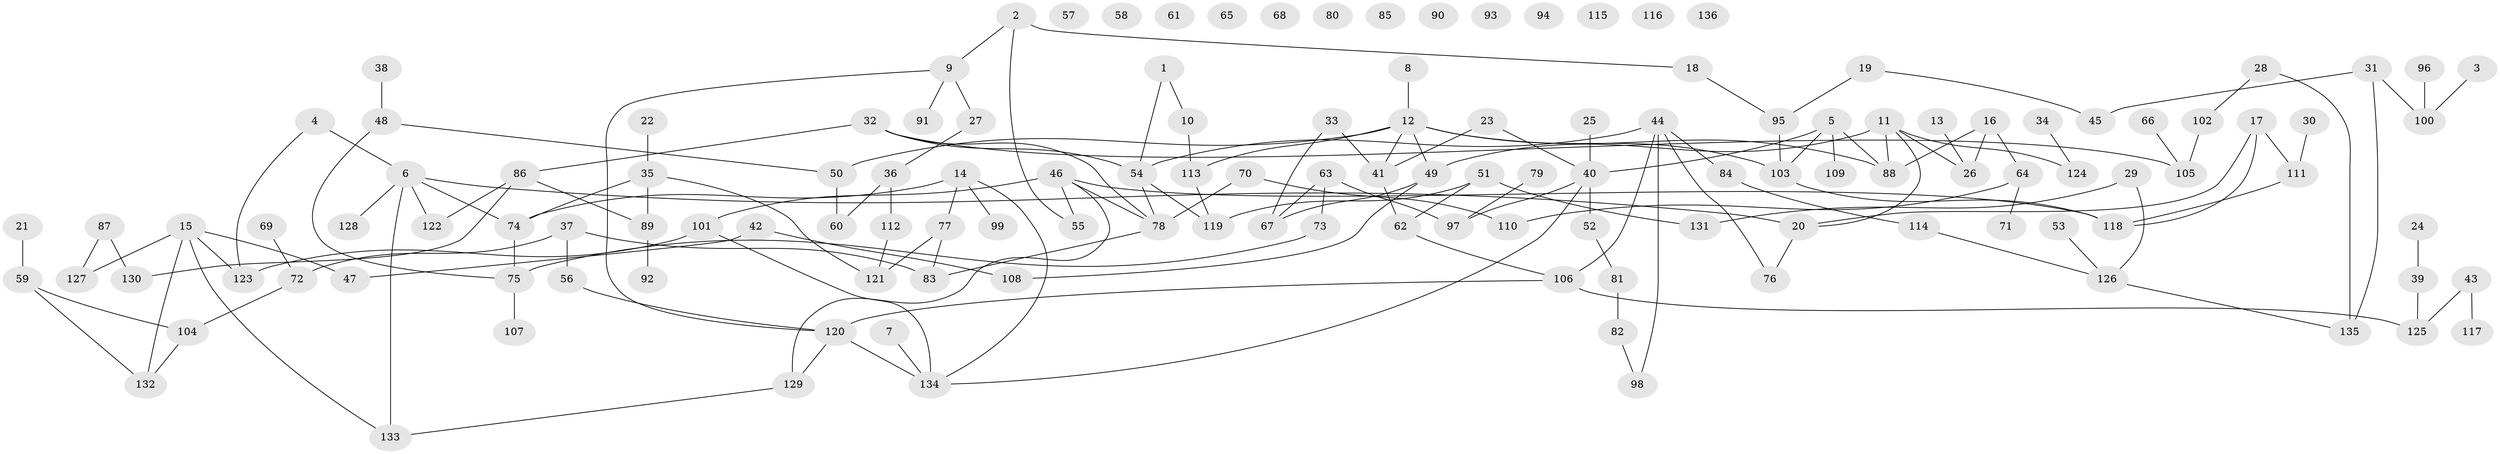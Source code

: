 // coarse degree distribution, {3: 0.16666666666666666, 5: 0.11904761904761904, 7: 0.047619047619047616, 2: 0.30952380952380953, 4: 0.07142857142857142, 8: 0.023809523809523808, 6: 0.09523809523809523, 1: 0.11904761904761904, 9: 0.023809523809523808, 10: 0.023809523809523808}
// Generated by graph-tools (version 1.1) at 2025/48/03/04/25 22:48:06]
// undirected, 136 vertices, 163 edges
graph export_dot {
  node [color=gray90,style=filled];
  1;
  2;
  3;
  4;
  5;
  6;
  7;
  8;
  9;
  10;
  11;
  12;
  13;
  14;
  15;
  16;
  17;
  18;
  19;
  20;
  21;
  22;
  23;
  24;
  25;
  26;
  27;
  28;
  29;
  30;
  31;
  32;
  33;
  34;
  35;
  36;
  37;
  38;
  39;
  40;
  41;
  42;
  43;
  44;
  45;
  46;
  47;
  48;
  49;
  50;
  51;
  52;
  53;
  54;
  55;
  56;
  57;
  58;
  59;
  60;
  61;
  62;
  63;
  64;
  65;
  66;
  67;
  68;
  69;
  70;
  71;
  72;
  73;
  74;
  75;
  76;
  77;
  78;
  79;
  80;
  81;
  82;
  83;
  84;
  85;
  86;
  87;
  88;
  89;
  90;
  91;
  92;
  93;
  94;
  95;
  96;
  97;
  98;
  99;
  100;
  101;
  102;
  103;
  104;
  105;
  106;
  107;
  108;
  109;
  110;
  111;
  112;
  113;
  114;
  115;
  116;
  117;
  118;
  119;
  120;
  121;
  122;
  123;
  124;
  125;
  126;
  127;
  128;
  129;
  130;
  131;
  132;
  133;
  134;
  135;
  136;
  1 -- 10;
  1 -- 54;
  2 -- 9;
  2 -- 18;
  2 -- 55;
  3 -- 100;
  4 -- 6;
  4 -- 123;
  5 -- 40;
  5 -- 88;
  5 -- 103;
  5 -- 109;
  6 -- 20;
  6 -- 74;
  6 -- 122;
  6 -- 128;
  6 -- 133;
  7 -- 134;
  8 -- 12;
  9 -- 27;
  9 -- 91;
  9 -- 120;
  10 -- 113;
  11 -- 20;
  11 -- 26;
  11 -- 49;
  11 -- 88;
  11 -- 124;
  12 -- 41;
  12 -- 49;
  12 -- 50;
  12 -- 88;
  12 -- 103;
  12 -- 113;
  13 -- 26;
  14 -- 74;
  14 -- 77;
  14 -- 99;
  14 -- 134;
  15 -- 47;
  15 -- 123;
  15 -- 127;
  15 -- 132;
  15 -- 133;
  16 -- 26;
  16 -- 64;
  16 -- 88;
  17 -- 20;
  17 -- 111;
  17 -- 118;
  18 -- 95;
  19 -- 45;
  19 -- 95;
  20 -- 76;
  21 -- 59;
  22 -- 35;
  23 -- 40;
  23 -- 41;
  24 -- 39;
  25 -- 40;
  27 -- 36;
  28 -- 102;
  28 -- 135;
  29 -- 126;
  29 -- 131;
  30 -- 111;
  31 -- 45;
  31 -- 100;
  31 -- 135;
  32 -- 54;
  32 -- 78;
  32 -- 86;
  32 -- 105;
  33 -- 41;
  33 -- 67;
  34 -- 124;
  35 -- 74;
  35 -- 89;
  35 -- 121;
  36 -- 60;
  36 -- 112;
  37 -- 56;
  37 -- 72;
  37 -- 83;
  38 -- 48;
  39 -- 125;
  40 -- 52;
  40 -- 97;
  40 -- 134;
  41 -- 62;
  42 -- 47;
  42 -- 108;
  43 -- 117;
  43 -- 125;
  44 -- 54;
  44 -- 76;
  44 -- 84;
  44 -- 98;
  44 -- 106;
  46 -- 55;
  46 -- 78;
  46 -- 101;
  46 -- 118;
  46 -- 129;
  48 -- 50;
  48 -- 75;
  49 -- 67;
  49 -- 108;
  50 -- 60;
  51 -- 62;
  51 -- 119;
  51 -- 131;
  52 -- 81;
  53 -- 126;
  54 -- 78;
  54 -- 119;
  56 -- 120;
  59 -- 104;
  59 -- 132;
  62 -- 106;
  63 -- 67;
  63 -- 73;
  63 -- 97;
  64 -- 71;
  64 -- 110;
  66 -- 105;
  69 -- 72;
  70 -- 78;
  70 -- 110;
  72 -- 104;
  73 -- 75;
  74 -- 75;
  75 -- 107;
  77 -- 83;
  77 -- 121;
  78 -- 83;
  79 -- 97;
  81 -- 82;
  82 -- 98;
  84 -- 114;
  86 -- 89;
  86 -- 122;
  86 -- 130;
  87 -- 127;
  87 -- 130;
  89 -- 92;
  95 -- 103;
  96 -- 100;
  101 -- 123;
  101 -- 134;
  102 -- 105;
  103 -- 118;
  104 -- 132;
  106 -- 120;
  106 -- 125;
  111 -- 118;
  112 -- 121;
  113 -- 119;
  114 -- 126;
  120 -- 129;
  120 -- 134;
  126 -- 135;
  129 -- 133;
}
